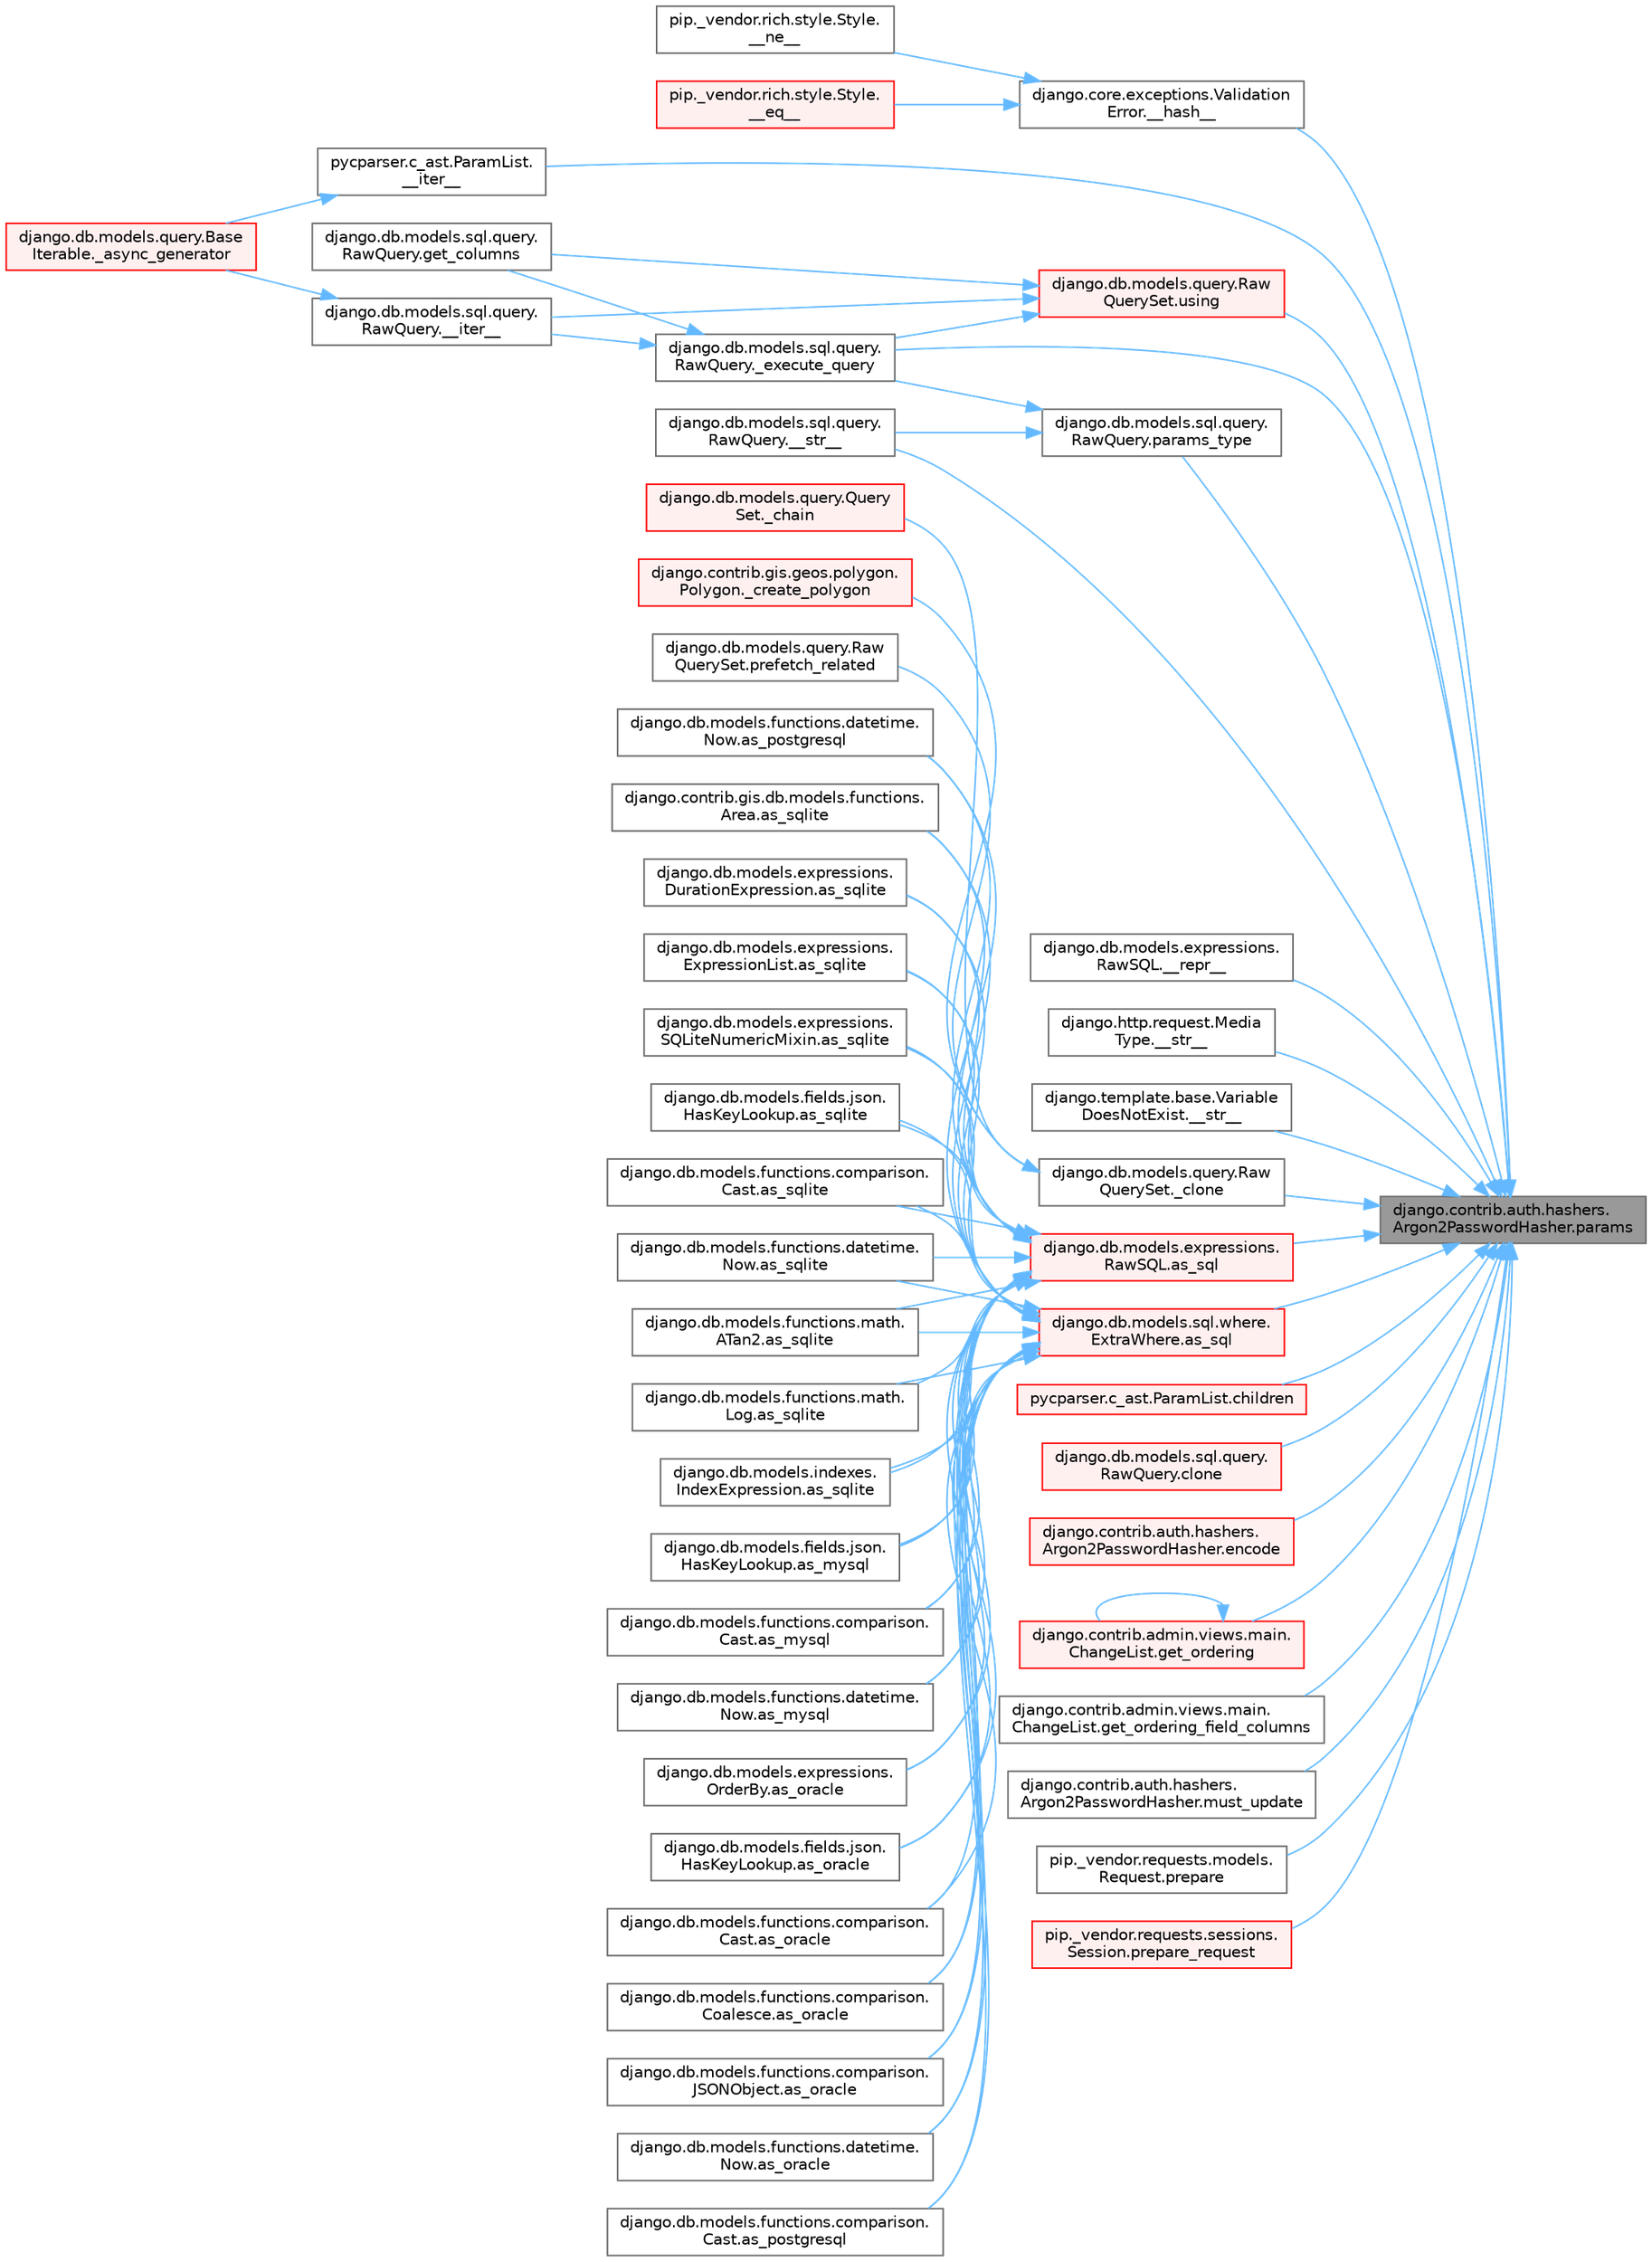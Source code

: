 digraph "django.contrib.auth.hashers.Argon2PasswordHasher.params"
{
 // LATEX_PDF_SIZE
  bgcolor="transparent";
  edge [fontname=Helvetica,fontsize=10,labelfontname=Helvetica,labelfontsize=10];
  node [fontname=Helvetica,fontsize=10,shape=box,height=0.2,width=0.4];
  rankdir="RL";
  Node1 [id="Node000001",label="django.contrib.auth.hashers.\lArgon2PasswordHasher.params",height=0.2,width=0.4,color="gray40", fillcolor="grey60", style="filled", fontcolor="black",tooltip=" "];
  Node1 -> Node2 [id="edge1_Node000001_Node000002",dir="back",color="steelblue1",style="solid",tooltip=" "];
  Node2 [id="Node000002",label="django.core.exceptions.Validation\lError.__hash__",height=0.2,width=0.4,color="grey40", fillcolor="white", style="filled",URL="$classdjango_1_1core_1_1exceptions_1_1_validation_error.html#a0fbfa1e6ff93f5f41447b8d1b89595e0",tooltip=" "];
  Node2 -> Node3 [id="edge2_Node000002_Node000003",dir="back",color="steelblue1",style="solid",tooltip=" "];
  Node3 [id="Node000003",label="pip._vendor.rich.style.Style.\l__eq__",height=0.2,width=0.4,color="red", fillcolor="#FFF0F0", style="filled",URL="$classpip_1_1__vendor_1_1rich_1_1style_1_1_style.html#aa1040cd22d3171dc8ac3f0ce31653284",tooltip=" "];
  Node2 -> Node12 [id="edge3_Node000002_Node000012",dir="back",color="steelblue1",style="solid",tooltip=" "];
  Node12 [id="Node000012",label="pip._vendor.rich.style.Style.\l__ne__",height=0.2,width=0.4,color="grey40", fillcolor="white", style="filled",URL="$classpip_1_1__vendor_1_1rich_1_1style_1_1_style.html#a97595d869459e2d619505c87c0b9fe81",tooltip=" "];
  Node1 -> Node13 [id="edge4_Node000001_Node000013",dir="back",color="steelblue1",style="solid",tooltip=" "];
  Node13 [id="Node000013",label="pycparser.c_ast.ParamList.\l__iter__",height=0.2,width=0.4,color="grey40", fillcolor="white", style="filled",URL="$classpycparser_1_1c__ast_1_1_param_list.html#ab33f9d8a3e275faa4478e7b5b8fea4ee",tooltip=" "];
  Node13 -> Node14 [id="edge5_Node000013_Node000014",dir="back",color="steelblue1",style="solid",tooltip=" "];
  Node14 [id="Node000014",label="django.db.models.query.Base\lIterable._async_generator",height=0.2,width=0.4,color="red", fillcolor="#FFF0F0", style="filled",URL="$classdjango_1_1db_1_1models_1_1query_1_1_base_iterable.html#a3ecc2267976bc6628d1fe84d78355144",tooltip=" "];
  Node1 -> Node16 [id="edge6_Node000001_Node000016",dir="back",color="steelblue1",style="solid",tooltip=" "];
  Node16 [id="Node000016",label="django.db.models.expressions.\lRawSQL.__repr__",height=0.2,width=0.4,color="grey40", fillcolor="white", style="filled",URL="$classdjango_1_1db_1_1models_1_1expressions_1_1_raw_s_q_l.html#a2b47011c08e3bbed3fd73e90ba98152d",tooltip=" "];
  Node1 -> Node17 [id="edge7_Node000001_Node000017",dir="back",color="steelblue1",style="solid",tooltip=" "];
  Node17 [id="Node000017",label="django.db.models.sql.query.\lRawQuery.__str__",height=0.2,width=0.4,color="grey40", fillcolor="white", style="filled",URL="$classdjango_1_1db_1_1models_1_1sql_1_1query_1_1_raw_query.html#ad2a19c26876779a1cdb80bdd8cd71557",tooltip=" "];
  Node1 -> Node18 [id="edge8_Node000001_Node000018",dir="back",color="steelblue1",style="solid",tooltip=" "];
  Node18 [id="Node000018",label="django.http.request.Media\lType.__str__",height=0.2,width=0.4,color="grey40", fillcolor="white", style="filled",URL="$classdjango_1_1http_1_1request_1_1_media_type.html#ad64c36ce8820865ace3ae02fb305027b",tooltip=" "];
  Node1 -> Node19 [id="edge9_Node000001_Node000019",dir="back",color="steelblue1",style="solid",tooltip=" "];
  Node19 [id="Node000019",label="django.template.base.Variable\lDoesNotExist.__str__",height=0.2,width=0.4,color="grey40", fillcolor="white", style="filled",URL="$classdjango_1_1template_1_1base_1_1_variable_does_not_exist.html#a3efbd0168b6224eb6716cf1447a3fea2",tooltip=" "];
  Node1 -> Node20 [id="edge10_Node000001_Node000020",dir="back",color="steelblue1",style="solid",tooltip=" "];
  Node20 [id="Node000020",label="django.db.models.query.Raw\lQuerySet._clone",height=0.2,width=0.4,color="grey40", fillcolor="white", style="filled",URL="$classdjango_1_1db_1_1models_1_1query_1_1_raw_query_set.html#aae1024f5c9820513a18c74aa23fc3c6a",tooltip=" "];
  Node20 -> Node21 [id="edge11_Node000020_Node000021",dir="back",color="steelblue1",style="solid",tooltip=" "];
  Node21 [id="Node000021",label="django.db.models.query.Query\lSet._chain",height=0.2,width=0.4,color="red", fillcolor="#FFF0F0", style="filled",URL="$classdjango_1_1db_1_1models_1_1query_1_1_query_set.html#a182d4dbe4af5d2d79141ccb1e5b0d103",tooltip=" "];
  Node20 -> Node3321 [id="edge12_Node000020_Node003321",dir="back",color="steelblue1",style="solid",tooltip=" "];
  Node3321 [id="Node003321",label="django.contrib.gis.geos.polygon.\lPolygon._create_polygon",height=0.2,width=0.4,color="red", fillcolor="#FFF0F0", style="filled",URL="$classdjango_1_1contrib_1_1gis_1_1geos_1_1polygon_1_1_polygon.html#ab5ee11450153af5be44804212cd1cdd0",tooltip=" "];
  Node20 -> Node3323 [id="edge13_Node000020_Node003323",dir="back",color="steelblue1",style="solid",tooltip=" "];
  Node3323 [id="Node003323",label="django.db.models.query.Raw\lQuerySet.prefetch_related",height=0.2,width=0.4,color="grey40", fillcolor="white", style="filled",URL="$classdjango_1_1db_1_1models_1_1query_1_1_raw_query_set.html#ac8f55b3cbd7371755a67b88841062a06",tooltip=" "];
  Node1 -> Node454 [id="edge14_Node000001_Node000454",dir="back",color="steelblue1",style="solid",tooltip=" "];
  Node454 [id="Node000454",label="django.db.models.sql.query.\lRawQuery._execute_query",height=0.2,width=0.4,color="grey40", fillcolor="white", style="filled",URL="$classdjango_1_1db_1_1models_1_1sql_1_1query_1_1_raw_query.html#a652e32a56b6cf3336d8b39eb3dc98af7",tooltip=" "];
  Node454 -> Node422 [id="edge15_Node000454_Node000422",dir="back",color="steelblue1",style="solid",tooltip=" "];
  Node422 [id="Node000422",label="django.db.models.sql.query.\lRawQuery.__iter__",height=0.2,width=0.4,color="grey40", fillcolor="white", style="filled",URL="$classdjango_1_1db_1_1models_1_1sql_1_1query_1_1_raw_query.html#a462cd26f19cff8bad6e425d53bf55115",tooltip=" "];
  Node422 -> Node14 [id="edge16_Node000422_Node000014",dir="back",color="steelblue1",style="solid",tooltip=" "];
  Node454 -> Node455 [id="edge17_Node000454_Node000455",dir="back",color="steelblue1",style="solid",tooltip=" "];
  Node455 [id="Node000455",label="django.db.models.sql.query.\lRawQuery.get_columns",height=0.2,width=0.4,color="grey40", fillcolor="white", style="filled",URL="$classdjango_1_1db_1_1models_1_1sql_1_1query_1_1_raw_query.html#a97dcaae3122b66d4509ccc82dcd4fa36",tooltip=" "];
  Node1 -> Node3324 [id="edge18_Node000001_Node003324",dir="back",color="steelblue1",style="solid",tooltip=" "];
  Node3324 [id="Node003324",label="django.db.models.expressions.\lRawSQL.as_sql",height=0.2,width=0.4,color="red", fillcolor="#FFF0F0", style="filled",URL="$classdjango_1_1db_1_1models_1_1expressions_1_1_raw_s_q_l.html#a0f5ee8e122d3ea15197eaeb226d30aa7",tooltip=" "];
  Node3324 -> Node321 [id="edge19_Node003324_Node000321",dir="back",color="steelblue1",style="solid",tooltip=" "];
  Node321 [id="Node000321",label="django.db.models.fields.json.\lHasKeyLookup.as_mysql",height=0.2,width=0.4,color="grey40", fillcolor="white", style="filled",URL="$classdjango_1_1db_1_1models_1_1fields_1_1json_1_1_has_key_lookup.html#a10f67427287f2c0ea32513ca6f481e96",tooltip=" "];
  Node3324 -> Node322 [id="edge20_Node003324_Node000322",dir="back",color="steelblue1",style="solid",tooltip=" "];
  Node322 [id="Node000322",label="django.db.models.functions.comparison.\lCast.as_mysql",height=0.2,width=0.4,color="grey40", fillcolor="white", style="filled",URL="$classdjango_1_1db_1_1models_1_1functions_1_1comparison_1_1_cast.html#a447737891e955909c6a381529a67a84e",tooltip=" "];
  Node3324 -> Node323 [id="edge21_Node003324_Node000323",dir="back",color="steelblue1",style="solid",tooltip=" "];
  Node323 [id="Node000323",label="django.db.models.functions.datetime.\lNow.as_mysql",height=0.2,width=0.4,color="grey40", fillcolor="white", style="filled",URL="$classdjango_1_1db_1_1models_1_1functions_1_1datetime_1_1_now.html#a070a9334fb198086c0c4e96e9725d92b",tooltip=" "];
  Node3324 -> Node313 [id="edge22_Node003324_Node000313",dir="back",color="steelblue1",style="solid",tooltip=" "];
  Node313 [id="Node000313",label="django.db.models.expressions.\lOrderBy.as_oracle",height=0.2,width=0.4,color="grey40", fillcolor="white", style="filled",URL="$classdjango_1_1db_1_1models_1_1expressions_1_1_order_by.html#af9b6ede9b0df85d6bcf54f983b3a8f6a",tooltip=" "];
  Node3324 -> Node324 [id="edge23_Node003324_Node000324",dir="back",color="steelblue1",style="solid",tooltip=" "];
  Node324 [id="Node000324",label="django.db.models.fields.json.\lHasKeyLookup.as_oracle",height=0.2,width=0.4,color="grey40", fillcolor="white", style="filled",URL="$classdjango_1_1db_1_1models_1_1fields_1_1json_1_1_has_key_lookup.html#afbb88aa4fb23b3ec3acdc695c2f52398",tooltip=" "];
  Node3324 -> Node325 [id="edge24_Node003324_Node000325",dir="back",color="steelblue1",style="solid",tooltip=" "];
  Node325 [id="Node000325",label="django.db.models.functions.comparison.\lCast.as_oracle",height=0.2,width=0.4,color="grey40", fillcolor="white", style="filled",URL="$classdjango_1_1db_1_1models_1_1functions_1_1comparison_1_1_cast.html#ad466cd7ca85dc257d9e2718f41a263ec",tooltip=" "];
  Node3324 -> Node314 [id="edge25_Node003324_Node000314",dir="back",color="steelblue1",style="solid",tooltip=" "];
  Node314 [id="Node000314",label="django.db.models.functions.comparison.\lCoalesce.as_oracle",height=0.2,width=0.4,color="grey40", fillcolor="white", style="filled",URL="$classdjango_1_1db_1_1models_1_1functions_1_1comparison_1_1_coalesce.html#a1bbeea180ef3ef4d8ba5d51d33d6ef85",tooltip=" "];
  Node3324 -> Node326 [id="edge26_Node003324_Node000326",dir="back",color="steelblue1",style="solid",tooltip=" "];
  Node326 [id="Node000326",label="django.db.models.functions.comparison.\lJSONObject.as_oracle",height=0.2,width=0.4,color="grey40", fillcolor="white", style="filled",URL="$classdjango_1_1db_1_1models_1_1functions_1_1comparison_1_1_j_s_o_n_object.html#a4b4fa1161d27b0a9bbbdd0370e9af364",tooltip=" "];
  Node3324 -> Node327 [id="edge27_Node003324_Node000327",dir="back",color="steelblue1",style="solid",tooltip=" "];
  Node327 [id="Node000327",label="django.db.models.functions.datetime.\lNow.as_oracle",height=0.2,width=0.4,color="grey40", fillcolor="white", style="filled",URL="$classdjango_1_1db_1_1models_1_1functions_1_1datetime_1_1_now.html#ad5e1ae918a5c4d39f675f98280440538",tooltip=" "];
  Node3324 -> Node328 [id="edge28_Node003324_Node000328",dir="back",color="steelblue1",style="solid",tooltip=" "];
  Node328 [id="Node000328",label="django.db.models.functions.comparison.\lCast.as_postgresql",height=0.2,width=0.4,color="grey40", fillcolor="white", style="filled",URL="$classdjango_1_1db_1_1models_1_1functions_1_1comparison_1_1_cast.html#ae51aa6aa6fe8ca7064d8bca2f8e05188",tooltip=" "];
  Node3324 -> Node329 [id="edge29_Node003324_Node000329",dir="back",color="steelblue1",style="solid",tooltip=" "];
  Node329 [id="Node000329",label="django.db.models.functions.datetime.\lNow.as_postgresql",height=0.2,width=0.4,color="grey40", fillcolor="white", style="filled",URL="$classdjango_1_1db_1_1models_1_1functions_1_1datetime_1_1_now.html#af1402a88867fc6d69f3f56f655f37fca",tooltip=" "];
  Node3324 -> Node330 [id="edge30_Node003324_Node000330",dir="back",color="steelblue1",style="solid",tooltip=" "];
  Node330 [id="Node000330",label="django.contrib.gis.db.models.functions.\lArea.as_sqlite",height=0.2,width=0.4,color="grey40", fillcolor="white", style="filled",URL="$classdjango_1_1contrib_1_1gis_1_1db_1_1models_1_1functions_1_1_area.html#ab8bfa3d35d4368e04318069dd28bd2ca",tooltip=" "];
  Node3324 -> Node331 [id="edge31_Node003324_Node000331",dir="back",color="steelblue1",style="solid",tooltip=" "];
  Node331 [id="Node000331",label="django.db.models.expressions.\lDurationExpression.as_sqlite",height=0.2,width=0.4,color="grey40", fillcolor="white", style="filled",URL="$classdjango_1_1db_1_1models_1_1expressions_1_1_duration_expression.html#a5f33f70ca03904ce9b2e9824652e9fff",tooltip=" "];
  Node3324 -> Node332 [id="edge32_Node003324_Node000332",dir="back",color="steelblue1",style="solid",tooltip=" "];
  Node332 [id="Node000332",label="django.db.models.expressions.\lExpressionList.as_sqlite",height=0.2,width=0.4,color="grey40", fillcolor="white", style="filled",URL="$classdjango_1_1db_1_1models_1_1expressions_1_1_expression_list.html#ae577275a98dec786535830e8d24aa13e",tooltip=" "];
  Node3324 -> Node333 [id="edge33_Node003324_Node000333",dir="back",color="steelblue1",style="solid",tooltip=" "];
  Node333 [id="Node000333",label="django.db.models.expressions.\lSQLiteNumericMixin.as_sqlite",height=0.2,width=0.4,color="grey40", fillcolor="white", style="filled",URL="$classdjango_1_1db_1_1models_1_1expressions_1_1_s_q_lite_numeric_mixin.html#a7c649b97074b00e095c4ee2b3bc62482",tooltip=" "];
  Node3324 -> Node334 [id="edge34_Node003324_Node000334",dir="back",color="steelblue1",style="solid",tooltip=" "];
  Node334 [id="Node000334",label="django.db.models.fields.json.\lHasKeyLookup.as_sqlite",height=0.2,width=0.4,color="grey40", fillcolor="white", style="filled",URL="$classdjango_1_1db_1_1models_1_1fields_1_1json_1_1_has_key_lookup.html#aaa01efd0fa197e203c40f6f05b000141",tooltip=" "];
  Node3324 -> Node335 [id="edge35_Node003324_Node000335",dir="back",color="steelblue1",style="solid",tooltip=" "];
  Node335 [id="Node000335",label="django.db.models.functions.comparison.\lCast.as_sqlite",height=0.2,width=0.4,color="grey40", fillcolor="white", style="filled",URL="$classdjango_1_1db_1_1models_1_1functions_1_1comparison_1_1_cast.html#a1943b51797a168ff6a3ad37005086d8c",tooltip=" "];
  Node3324 -> Node336 [id="edge36_Node003324_Node000336",dir="back",color="steelblue1",style="solid",tooltip=" "];
  Node336 [id="Node000336",label="django.db.models.functions.datetime.\lNow.as_sqlite",height=0.2,width=0.4,color="grey40", fillcolor="white", style="filled",URL="$classdjango_1_1db_1_1models_1_1functions_1_1datetime_1_1_now.html#a5525700866738572645141dd6f2ef41c",tooltip=" "];
  Node3324 -> Node337 [id="edge37_Node003324_Node000337",dir="back",color="steelblue1",style="solid",tooltip=" "];
  Node337 [id="Node000337",label="django.db.models.functions.math.\lATan2.as_sqlite",height=0.2,width=0.4,color="grey40", fillcolor="white", style="filled",URL="$classdjango_1_1db_1_1models_1_1functions_1_1math_1_1_a_tan2.html#ac343d11000341dfc431de19f416ea4b6",tooltip=" "];
  Node3324 -> Node338 [id="edge38_Node003324_Node000338",dir="back",color="steelblue1",style="solid",tooltip=" "];
  Node338 [id="Node000338",label="django.db.models.functions.math.\lLog.as_sqlite",height=0.2,width=0.4,color="grey40", fillcolor="white", style="filled",URL="$classdjango_1_1db_1_1models_1_1functions_1_1math_1_1_log.html#afcc146563033738d87dd1dc17d005111",tooltip=" "];
  Node3324 -> Node339 [id="edge39_Node003324_Node000339",dir="back",color="steelblue1",style="solid",tooltip=" "];
  Node339 [id="Node000339",label="django.db.models.indexes.\lIndexExpression.as_sqlite",height=0.2,width=0.4,color="grey40", fillcolor="white", style="filled",URL="$classdjango_1_1db_1_1models_1_1indexes_1_1_index_expression.html#af6e5b161cb97d0b8bce944455e8e0d53",tooltip=" "];
  Node1 -> Node3325 [id="edge40_Node000001_Node003325",dir="back",color="steelblue1",style="solid",tooltip=" "];
  Node3325 [id="Node003325",label="django.db.models.sql.where.\lExtraWhere.as_sql",height=0.2,width=0.4,color="red", fillcolor="#FFF0F0", style="filled",URL="$classdjango_1_1db_1_1models_1_1sql_1_1where_1_1_extra_where.html#abfc519c17e81c5d24becb9893939a938",tooltip=" "];
  Node3325 -> Node321 [id="edge41_Node003325_Node000321",dir="back",color="steelblue1",style="solid",tooltip=" "];
  Node3325 -> Node322 [id="edge42_Node003325_Node000322",dir="back",color="steelblue1",style="solid",tooltip=" "];
  Node3325 -> Node323 [id="edge43_Node003325_Node000323",dir="back",color="steelblue1",style="solid",tooltip=" "];
  Node3325 -> Node313 [id="edge44_Node003325_Node000313",dir="back",color="steelblue1",style="solid",tooltip=" "];
  Node3325 -> Node324 [id="edge45_Node003325_Node000324",dir="back",color="steelblue1",style="solid",tooltip=" "];
  Node3325 -> Node325 [id="edge46_Node003325_Node000325",dir="back",color="steelblue1",style="solid",tooltip=" "];
  Node3325 -> Node314 [id="edge47_Node003325_Node000314",dir="back",color="steelblue1",style="solid",tooltip=" "];
  Node3325 -> Node326 [id="edge48_Node003325_Node000326",dir="back",color="steelblue1",style="solid",tooltip=" "];
  Node3325 -> Node327 [id="edge49_Node003325_Node000327",dir="back",color="steelblue1",style="solid",tooltip=" "];
  Node3325 -> Node328 [id="edge50_Node003325_Node000328",dir="back",color="steelblue1",style="solid",tooltip=" "];
  Node3325 -> Node329 [id="edge51_Node003325_Node000329",dir="back",color="steelblue1",style="solid",tooltip=" "];
  Node3325 -> Node330 [id="edge52_Node003325_Node000330",dir="back",color="steelblue1",style="solid",tooltip=" "];
  Node3325 -> Node331 [id="edge53_Node003325_Node000331",dir="back",color="steelblue1",style="solid",tooltip=" "];
  Node3325 -> Node332 [id="edge54_Node003325_Node000332",dir="back",color="steelblue1",style="solid",tooltip=" "];
  Node3325 -> Node333 [id="edge55_Node003325_Node000333",dir="back",color="steelblue1",style="solid",tooltip=" "];
  Node3325 -> Node334 [id="edge56_Node003325_Node000334",dir="back",color="steelblue1",style="solid",tooltip=" "];
  Node3325 -> Node335 [id="edge57_Node003325_Node000335",dir="back",color="steelblue1",style="solid",tooltip=" "];
  Node3325 -> Node336 [id="edge58_Node003325_Node000336",dir="back",color="steelblue1",style="solid",tooltip=" "];
  Node3325 -> Node337 [id="edge59_Node003325_Node000337",dir="back",color="steelblue1",style="solid",tooltip=" "];
  Node3325 -> Node338 [id="edge60_Node003325_Node000338",dir="back",color="steelblue1",style="solid",tooltip=" "];
  Node3325 -> Node339 [id="edge61_Node003325_Node000339",dir="back",color="steelblue1",style="solid",tooltip=" "];
  Node1 -> Node3326 [id="edge62_Node000001_Node003326",dir="back",color="steelblue1",style="solid",tooltip=" "];
  Node3326 [id="Node003326",label="pycparser.c_ast.ParamList.children",height=0.2,width=0.4,color="red", fillcolor="#FFF0F0", style="filled",URL="$classpycparser_1_1c__ast_1_1_param_list.html#af9324413f0aaec7e0dc287b1100931fc",tooltip=" "];
  Node1 -> Node3327 [id="edge63_Node000001_Node003327",dir="back",color="steelblue1",style="solid",tooltip=" "];
  Node3327 [id="Node003327",label="django.db.models.sql.query.\lRawQuery.clone",height=0.2,width=0.4,color="red", fillcolor="#FFF0F0", style="filled",URL="$classdjango_1_1db_1_1models_1_1sql_1_1query_1_1_raw_query.html#a360bb571d4195c28f7669d02e22af32b",tooltip=" "];
  Node1 -> Node3029 [id="edge64_Node000001_Node003029",dir="back",color="steelblue1",style="solid",tooltip=" "];
  Node3029 [id="Node003029",label="django.contrib.auth.hashers.\lArgon2PasswordHasher.encode",height=0.2,width=0.4,color="red", fillcolor="#FFF0F0", style="filled",URL="$classdjango_1_1contrib_1_1auth_1_1hashers_1_1_argon2_password_hasher.html#a0ed201c5832e89c4a3272c737dfc7567",tooltip=" "];
  Node1 -> Node3328 [id="edge65_Node000001_Node003328",dir="back",color="steelblue1",style="solid",tooltip=" "];
  Node3328 [id="Node003328",label="django.contrib.admin.views.main.\lChangeList.get_ordering",height=0.2,width=0.4,color="red", fillcolor="#FFF0F0", style="filled",URL="$classdjango_1_1contrib_1_1admin_1_1views_1_1main_1_1_change_list.html#a87413968b7e496bc20cdc428329a8f93",tooltip=" "];
  Node3328 -> Node3328 [id="edge66_Node003328_Node003328",dir="back",color="steelblue1",style="solid",tooltip=" "];
  Node1 -> Node3331 [id="edge67_Node000001_Node003331",dir="back",color="steelblue1",style="solid",tooltip=" "];
  Node3331 [id="Node003331",label="django.contrib.admin.views.main.\lChangeList.get_ordering_field_columns",height=0.2,width=0.4,color="grey40", fillcolor="white", style="filled",URL="$classdjango_1_1contrib_1_1admin_1_1views_1_1main_1_1_change_list.html#a3194323d38e8317ef407a5131319ddb0",tooltip=" "];
  Node1 -> Node3011 [id="edge68_Node000001_Node003011",dir="back",color="steelblue1",style="solid",tooltip=" "];
  Node3011 [id="Node003011",label="django.contrib.auth.hashers.\lArgon2PasswordHasher.must_update",height=0.2,width=0.4,color="grey40", fillcolor="white", style="filled",URL="$classdjango_1_1contrib_1_1auth_1_1hashers_1_1_argon2_password_hasher.html#a4d8d054683b5147b2228836536f8e0a3",tooltip=" "];
  Node1 -> Node3332 [id="edge69_Node000001_Node003332",dir="back",color="steelblue1",style="solid",tooltip=" "];
  Node3332 [id="Node003332",label="django.db.models.sql.query.\lRawQuery.params_type",height=0.2,width=0.4,color="grey40", fillcolor="white", style="filled",URL="$classdjango_1_1db_1_1models_1_1sql_1_1query_1_1_raw_query.html#aed42d45d92d517bbb77e56183104b2ac",tooltip=" "];
  Node3332 -> Node17 [id="edge70_Node003332_Node000017",dir="back",color="steelblue1",style="solid",tooltip=" "];
  Node3332 -> Node454 [id="edge71_Node003332_Node000454",dir="back",color="steelblue1",style="solid",tooltip=" "];
  Node1 -> Node848 [id="edge72_Node000001_Node000848",dir="back",color="steelblue1",style="solid",tooltip=" "];
  Node848 [id="Node000848",label="pip._vendor.requests.models.\lRequest.prepare",height=0.2,width=0.4,color="grey40", fillcolor="white", style="filled",URL="$classpip_1_1__vendor_1_1requests_1_1models_1_1_request.html#a521f9d64b1ea263abc8fb0c3f957b2ab",tooltip=" "];
  Node1 -> Node3333 [id="edge73_Node000001_Node003333",dir="back",color="steelblue1",style="solid",tooltip=" "];
  Node3333 [id="Node003333",label="pip._vendor.requests.sessions.\lSession.prepare_request",height=0.2,width=0.4,color="red", fillcolor="#FFF0F0", style="filled",URL="$classpip_1_1__vendor_1_1requests_1_1sessions_1_1_session.html#a486c476ce9c610313da438d9fbd53f7b",tooltip=" "];
  Node1 -> Node3334 [id="edge74_Node000001_Node003334",dir="back",color="steelblue1",style="solid",tooltip=" "];
  Node3334 [id="Node003334",label="django.db.models.query.Raw\lQuerySet.using",height=0.2,width=0.4,color="red", fillcolor="#FFF0F0", style="filled",URL="$classdjango_1_1db_1_1models_1_1query_1_1_raw_query_set.html#aeec4eed23baff216e73f6ad539c96ab8",tooltip=" "];
  Node3334 -> Node422 [id="edge75_Node003334_Node000422",dir="back",color="steelblue1",style="solid",tooltip=" "];
  Node3334 -> Node454 [id="edge76_Node003334_Node000454",dir="back",color="steelblue1",style="solid",tooltip=" "];
  Node3334 -> Node455 [id="edge77_Node003334_Node000455",dir="back",color="steelblue1",style="solid",tooltip=" "];
}
